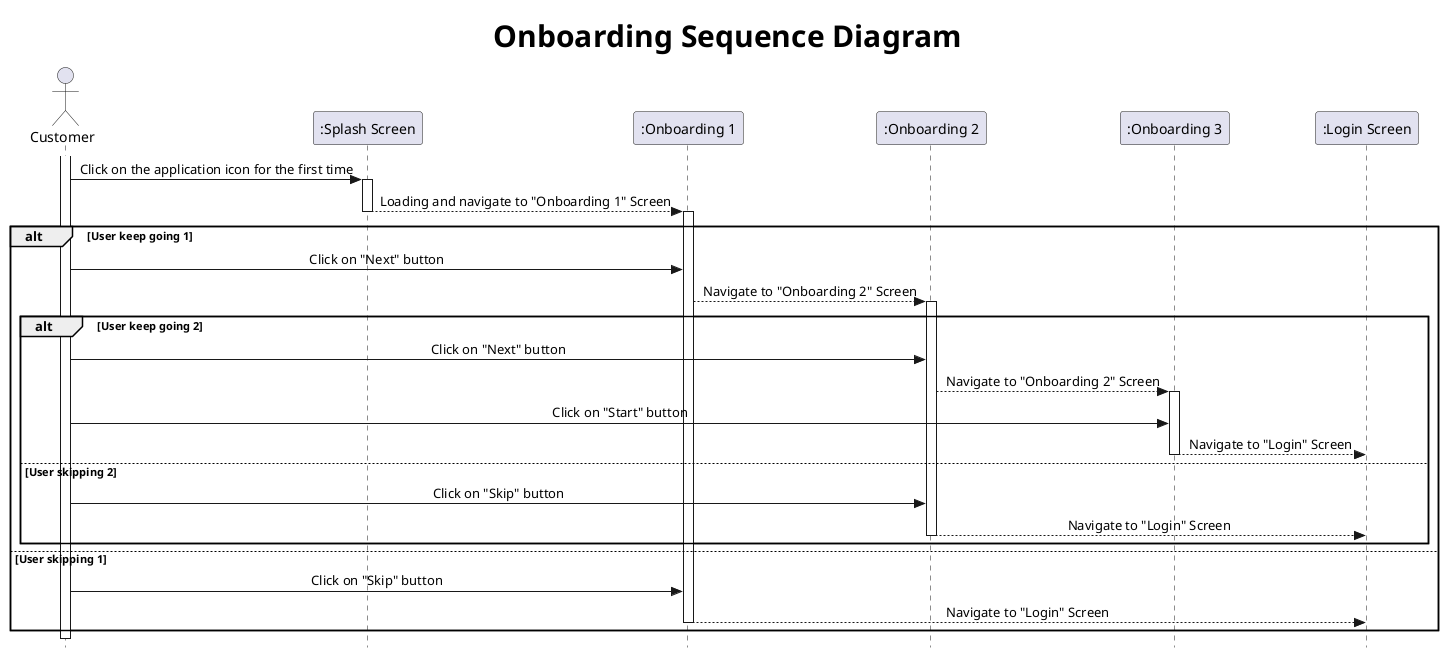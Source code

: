 @startuml Foodey_sequence_Sign-Up

title <size: 30> Onboarding Sequence Diagram

skinparam Style strictuml
skinparam sequenceMessageAlign center

actor "Customer" as Cm
participant ":Splash Screen" as Sp
participant ":Onboarding 1" as O1
participant ":Onboarding 2" as O2
participant ":Onboarding 3" as O3
participant ":Login Screen" as LI


activate Cm
Cm -> Sp: Click on the application icon for the first time

activate Sp
Sp --> O1: Loading and navigate to "Onboarding 1" Screen
deactivate Sp

activate O1
alt User keep going 1
    Cm -> O1: Click on "Next" button
    O1 --> O2: Navigate to "Onboarding 2" Screen
    activate O2
    alt User keep going 2
        Cm -> O2: Click on "Next" button
        O2 --> O3: Navigate to "Onboarding 2" Screen
        activate O3
        Cm -> O3: Click on "Start" button
        O3 --> LI: Navigate to "Login" Screen
        deactivate O3
    else User skipping 2
        Cm -> O2: Click on "Skip" button
        O2 --> LI: Navigate to "Login" Screen
        deactivate O2
    end
else User skipping 1
    Cm -> O1: Click on "Skip" button
    O1 --> LI: Navigate to "Login" Screen
    deactivate O1
end

autonumber